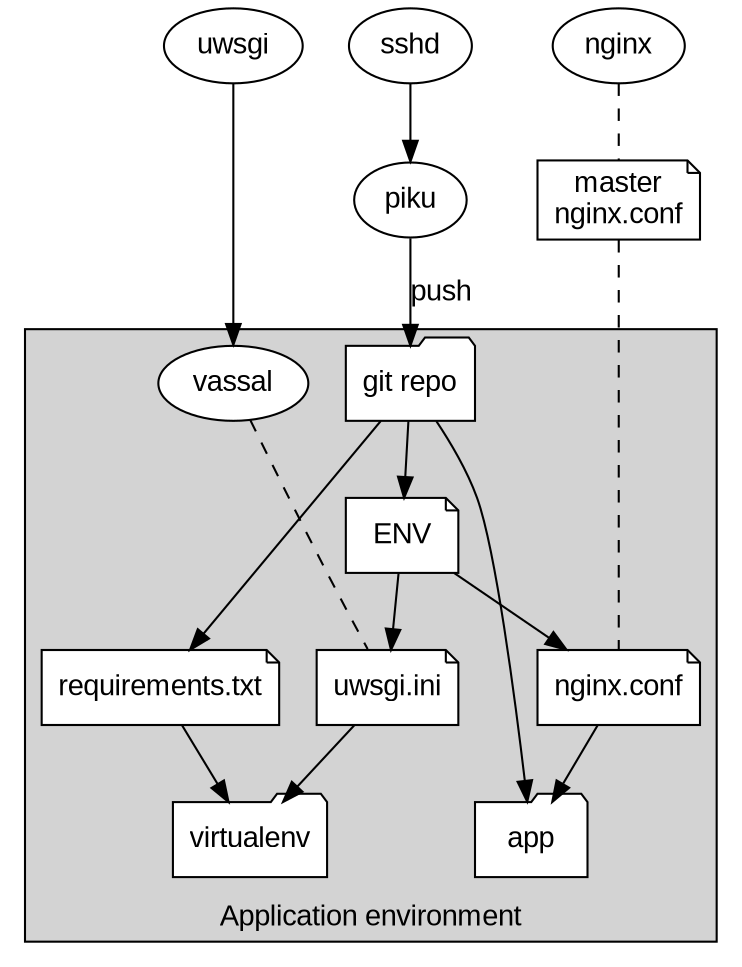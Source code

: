 digraph G {
    pack=16;
    graph [ dpi = 300 ]; 
    bgcolor=transparent;
    truecolor=true;
    {rank=same;sshd;uwsgie;nginx;}
    //rankdir=LR;
    subgraph uwsgi_tree {
        uwsgie [label="uwsgi" style=filled fillcolor=white fontname="Arial"];
        uwsgiv [label="vassal" style=filled fillcolor=white fontname="Arial"];
        uwsgi_ini [fontname="Arial"];
    }
    subgraph piku_env {
       label="piku user";
       {rank=same;piku;nginx_confd;}
       sshd [style=filled fillcolor=white fontname="Arial"];
       piku [style=filled fillcolor=white fontname="Arial"];
       sshd->piku;
       piku->git [label="push", fontname="Arial"];
       subgraph cluster_app_env {
            label="Application environment" fontname="Arial" style=filled fillcolor=lightgrey labelloc=b ordering=out;
            {rank=same;git;uwsgiv;}
            {rank=same;reqs;uwsgi_ini;nginx_conf;}
            uwsgie->uwsgiv;
            uwsgiv->uwsgi_ini [arrowhead=none style=dashed];
            virtualenv [style=filled fillcolor=white shape=folder fontname="Arial"];
            git [style=filled fillcolor=white shape=folder label="git repo" fontname="Arial"];
            env [style=filled fillcolor=white shape=note label="ENV" fontname="Arial"];
            reqs [style=filled fillcolor=white shape=note label="requirements.txt" fontname="Arial"];
            app [style=filled fillcolor=white shape=folder fontname="Arial"];
            git->env;
            env->uwsgi_ini;
            env->nginx_conf;
            git->app;
            uwsgi_ini [style=filled fillcolor=white label="uwsgi.ini" shape=note fontname="Arial"];
            nginx_conf [style=filled fillcolor=white label="nginx.conf", shape=note, fontname="Arial"];
            git->reqs;
            reqs->virtualenv;
            uwsgi_ini->virtualenv;
            nginx_conf->app;
       }
    }
    subgraph nginx_tree {
        nginx [fontname="Arial" style=filled fillcolor=white];
        nginx_confd [label="master\nnginx.conf" shape=note style=filled fillcolor=white fontname="Arial"];
        nginx->nginx_confd [arrowhead=none style=dashed];
        nginx_confd->nginx_conf [arrowhead=none style=dashed];
    }
}
